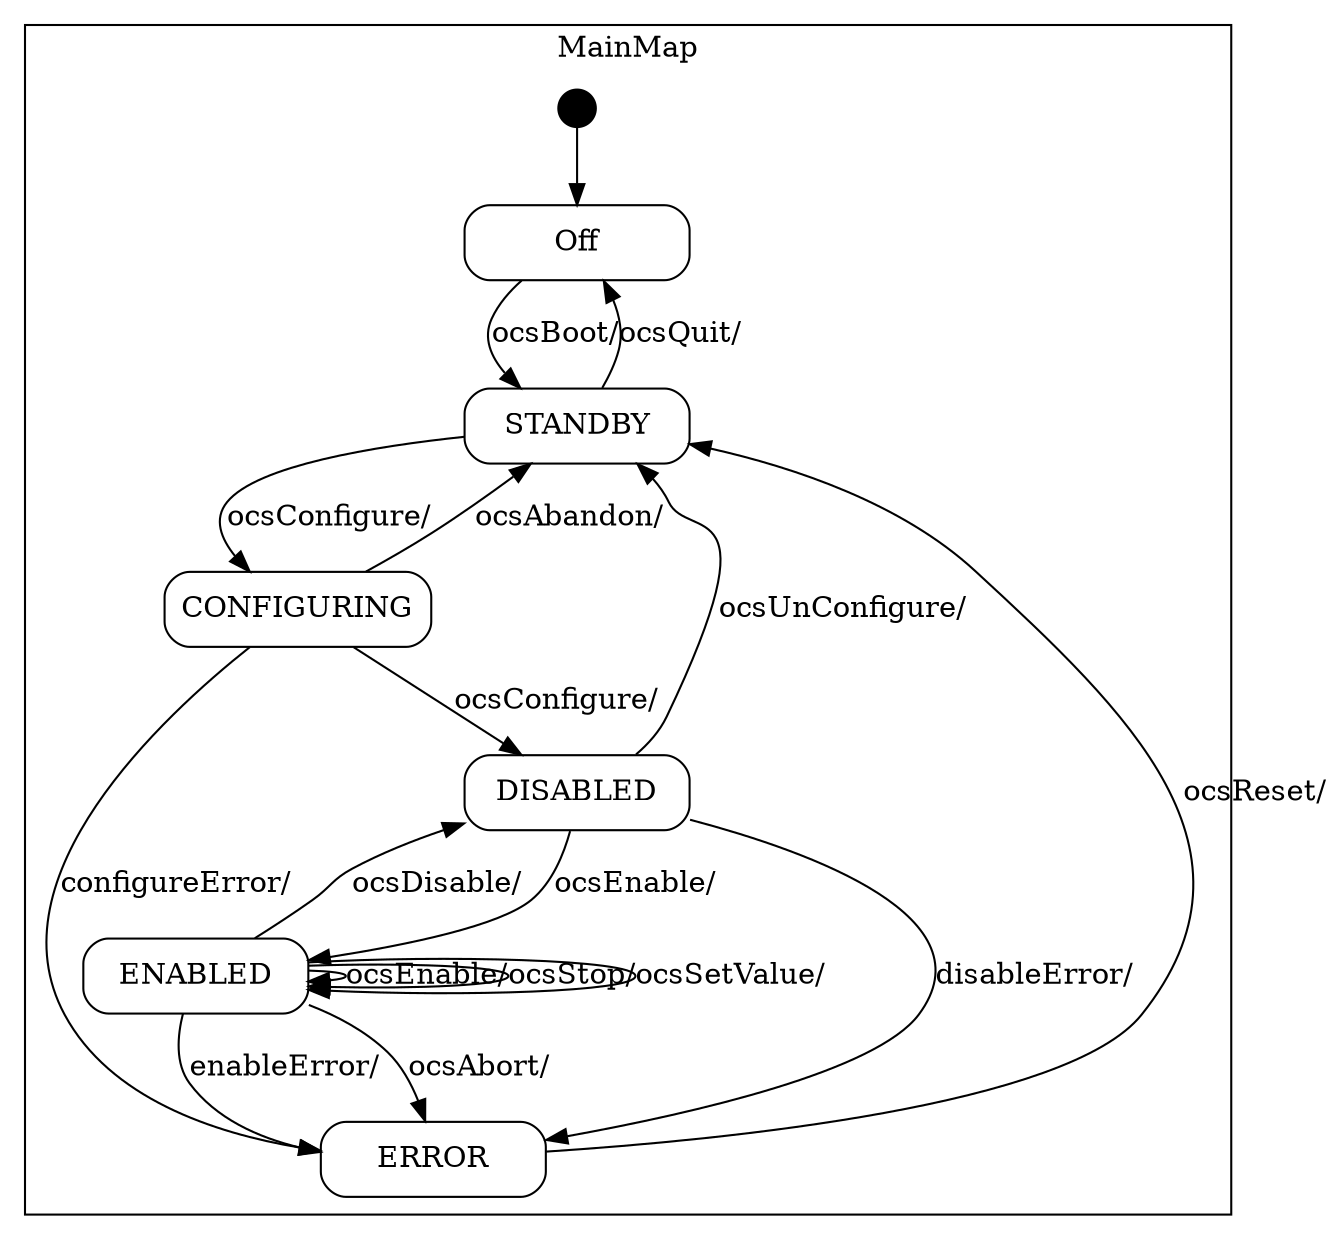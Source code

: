 digraph salLifecycle {

    node
        [shape=Mrecord width=1.5];

    subgraph cluster_MainMap {

        label="MainMap";

        //
        // States (Nodes)
        //

        "MainMap::Off"
            [label="{Off}"];

        "MainMap::STANDBY"
            [label="{STANDBY}"];

        "MainMap::CONFIGURING"
            [label="{CONFIGURING}"];

        "MainMap::DISABLED"
            [label="{DISABLED}"];

        "MainMap::ENABLED"
            [label="{ENABLED}"];

        "MainMap::ERROR"
            [label="{ERROR}"];

        "%start"
            [label="" shape=circle style=filled fillcolor=black width=0.25];

        //
        // Transitions (Edges)
        //

        "MainMap::Off" -> "MainMap::STANDBY"
            [label="ocsBoot/\l"];

        "MainMap::STANDBY" -> "MainMap::Off"
            [label="ocsQuit/\l"];

        "MainMap::STANDBY" -> "MainMap::CONFIGURING"
            [label="ocsConfigure/\l"];

        "MainMap::CONFIGURING" -> "MainMap::STANDBY"
            [label="ocsAbandon/\l"];

        "MainMap::CONFIGURING" -> "MainMap::DISABLED"
            [label="ocsConfigure/\l"];

        "MainMap::CONFIGURING" -> "MainMap::ERROR"
            [label="configureError/\l"];

        "MainMap::DISABLED" -> "MainMap::ENABLED"
            [label="ocsEnable/\l"];

        "MainMap::DISABLED" -> "MainMap::STANDBY"
            [label="ocsUnConfigure/\l"];

        "MainMap::DISABLED" -> "MainMap::ERROR"
            [label="disableError/\l"];

        "MainMap::ENABLED" -> "MainMap::ENABLED"
            [label="ocsEnable/\l"];

        "MainMap::ENABLED" -> "MainMap::ENABLED"
            [label="ocsStop/\l"];

        "MainMap::ENABLED" -> "MainMap::ERROR"
            [label="ocsAbort/\l"];

        "MainMap::ENABLED" -> "MainMap::DISABLED"
            [label="ocsDisable/\l"];

        "MainMap::ENABLED" -> "MainMap::ENABLED"
            [label="ocsSetValue/\l"];

        "MainMap::ENABLED" -> "MainMap::ERROR"
            [label="enableError/\l"];

        "MainMap::ERROR" -> "MainMap::STANDBY"
            [label="ocsReset/\l"];

        "%start" -> "MainMap::Off"
    }

}
